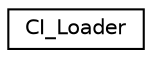 digraph "Graphical Class Hierarchy"
{
  edge [fontname="Helvetica",fontsize="10",labelfontname="Helvetica",labelfontsize="10"];
  node [fontname="Helvetica",fontsize="10",shape=record];
  rankdir="LR";
  Node1 [label="CI_Loader",height=0.2,width=0.4,color="black", fillcolor="white", style="filled",URL="$class_c_i___loader.html"];
}

